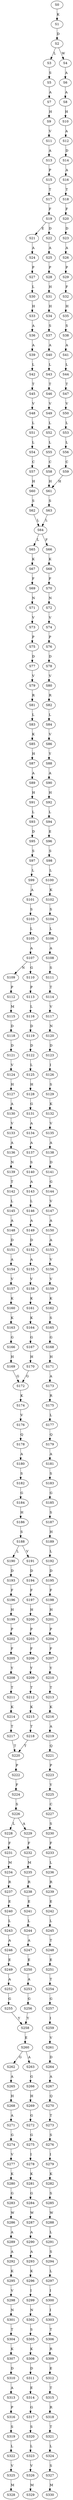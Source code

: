 strict digraph  {
	S0 -> S1 [ label = K ];
	S1 -> S2 [ label = D ];
	S2 -> S3 [ label = L ];
	S2 -> S4 [ label = W ];
	S3 -> S5 [ label = S ];
	S4 -> S6 [ label = A ];
	S5 -> S7 [ label = A ];
	S6 -> S8 [ label = A ];
	S7 -> S9 [ label = H ];
	S8 -> S10 [ label = H ];
	S9 -> S11 [ label = V ];
	S10 -> S12 [ label = A ];
	S11 -> S13 [ label = A ];
	S12 -> S14 [ label = D ];
	S13 -> S15 [ label = P ];
	S14 -> S16 [ label = A ];
	S15 -> S17 [ label = T ];
	S16 -> S18 [ label = T ];
	S17 -> S19 [ label = F ];
	S18 -> S20 [ label = F ];
	S19 -> S21 [ label = E ];
	S19 -> S22 [ label = D ];
	S20 -> S23 [ label = D ];
	S21 -> S24 [ label = A ];
	S22 -> S25 [ label = A ];
	S23 -> S26 [ label = A ];
	S24 -> S27 [ label = P ];
	S25 -> S28 [ label = P ];
	S26 -> S29 [ label = P ];
	S27 -> S30 [ label = L ];
	S28 -> S31 [ label = H ];
	S29 -> S32 [ label = F ];
	S30 -> S33 [ label = H ];
	S31 -> S34 [ label = H ];
	S32 -> S35 [ label = H ];
	S33 -> S36 [ label = A ];
	S34 -> S37 [ label = S ];
	S35 -> S38 [ label = S ];
	S36 -> S39 [ label = A ];
	S37 -> S40 [ label = A ];
	S38 -> S41 [ label = A ];
	S39 -> S42 [ label = L ];
	S40 -> S43 [ label = L ];
	S41 -> S44 [ label = L ];
	S42 -> S45 [ label = T ];
	S43 -> S46 [ label = T ];
	S44 -> S47 [ label = T ];
	S45 -> S48 [ label = V ];
	S46 -> S49 [ label = V ];
	S47 -> S50 [ label = V ];
	S48 -> S51 [ label = L ];
	S49 -> S52 [ label = L ];
	S50 -> S53 [ label = L ];
	S51 -> S54 [ label = L ];
	S52 -> S55 [ label = L ];
	S53 -> S56 [ label = L ];
	S54 -> S57 [ label = C ];
	S55 -> S58 [ label = C ];
	S56 -> S59 [ label = C ];
	S57 -> S60 [ label = H ];
	S58 -> S61 [ label = H ];
	S59 -> S61 [ label = H ];
	S60 -> S62 [ label = S ];
	S61 -> S63 [ label = S ];
	S62 -> S64 [ label = L ];
	S63 -> S64 [ label = L ];
	S64 -> S65 [ label = L ];
	S64 -> S66 [ label = F ];
	S65 -> S67 [ label = K ];
	S66 -> S68 [ label = K ];
	S67 -> S69 [ label = F ];
	S68 -> S70 [ label = F ];
	S69 -> S71 [ label = N ];
	S70 -> S72 [ label = N ];
	S71 -> S73 [ label = V ];
	S72 -> S74 [ label = V ];
	S73 -> S75 [ label = P ];
	S74 -> S76 [ label = P ];
	S75 -> S77 [ label = D ];
	S76 -> S78 [ label = D ];
	S77 -> S79 [ label = V ];
	S78 -> S80 [ label = V ];
	S79 -> S81 [ label = R ];
	S80 -> S82 [ label = R ];
	S81 -> S83 [ label = L ];
	S82 -> S84 [ label = L ];
	S83 -> S85 [ label = K ];
	S84 -> S86 [ label = V ];
	S85 -> S87 [ label = H ];
	S86 -> S88 [ label = Y ];
	S87 -> S89 [ label = A ];
	S88 -> S90 [ label = A ];
	S89 -> S91 [ label = H ];
	S90 -> S92 [ label = H ];
	S91 -> S93 [ label = L ];
	S92 -> S94 [ label = L ];
	S93 -> S95 [ label = D ];
	S94 -> S96 [ label = E ];
	S95 -> S97 [ label = S ];
	S96 -> S98 [ label = S ];
	S97 -> S99 [ label = L ];
	S98 -> S100 [ label = L ];
	S99 -> S101 [ label = A ];
	S100 -> S102 [ label = K ];
	S101 -> S103 [ label = S ];
	S102 -> S104 [ label = S ];
	S103 -> S105 [ label = L ];
	S104 -> S106 [ label = L ];
	S105 -> S107 [ label = A ];
	S106 -> S108 [ label = A ];
	S107 -> S109 [ label = N ];
	S107 -> S110 [ label = G ];
	S108 -> S111 [ label = S ];
	S109 -> S112 [ label = P ];
	S110 -> S113 [ label = P ];
	S111 -> S114 [ label = T ];
	S112 -> S115 [ label = M ];
	S113 -> S116 [ label = L ];
	S114 -> S117 [ label = V ];
	S115 -> S118 [ label = D ];
	S116 -> S119 [ label = D ];
	S117 -> S120 [ label = N ];
	S118 -> S121 [ label = D ];
	S119 -> S122 [ label = D ];
	S120 -> S123 [ label = D ];
	S121 -> S124 [ label = V ];
	S122 -> S125 [ label = L ];
	S123 -> S126 [ label = I ];
	S124 -> S127 [ label = H ];
	S125 -> S128 [ label = H ];
	S126 -> S129 [ label = S ];
	S127 -> S130 [ label = A ];
	S128 -> S131 [ label = G ];
	S129 -> S132 [ label = K ];
	S130 -> S133 [ label = V ];
	S131 -> S134 [ label = A ];
	S132 -> S135 [ label = V ];
	S133 -> S136 [ label = A ];
	S134 -> S137 [ label = A ];
	S135 -> S138 [ label = A ];
	S136 -> S139 [ label = N ];
	S137 -> S140 [ label = S ];
	S138 -> S141 [ label = D ];
	S139 -> S142 [ label = T ];
	S140 -> S143 [ label = A ];
	S141 -> S144 [ label = G ];
	S142 -> S145 [ label = L ];
	S143 -> S146 [ label = L ];
	S144 -> S147 [ label = V ];
	S145 -> S148 [ label = A ];
	S146 -> S149 [ label = A ];
	S147 -> S150 [ label = A ];
	S148 -> S151 [ label = D ];
	S149 -> S152 [ label = D ];
	S150 -> S153 [ label = A ];
	S151 -> S154 [ label = A ];
	S152 -> S155 [ label = A ];
	S153 -> S156 [ label = V ];
	S154 -> S157 [ label = V ];
	S155 -> S158 [ label = V ];
	S156 -> S159 [ label = V ];
	S157 -> S160 [ label = K ];
	S158 -> S161 [ label = K ];
	S159 -> S162 [ label = K ];
	S160 -> S163 [ label = K ];
	S161 -> S164 [ label = K ];
	S162 -> S165 [ label = S ];
	S163 -> S166 [ label = G ];
	S164 -> S167 [ label = G ];
	S165 -> S168 [ label = G ];
	S166 -> S169 [ label = H ];
	S167 -> S170 [ label = H ];
	S168 -> S171 [ label = H ];
	S169 -> S172 [ label = G ];
	S170 -> S172 [ label = G ];
	S171 -> S173 [ label = A ];
	S172 -> S174 [ label = K ];
	S173 -> S175 [ label = R ];
	S174 -> S176 [ label = V ];
	S175 -> S177 [ label = L ];
	S176 -> S178 [ label = Q ];
	S177 -> S179 [ label = Q ];
	S178 -> S180 [ label = A ];
	S179 -> S181 [ label = A ];
	S180 -> S182 [ label = S ];
	S181 -> S183 [ label = S ];
	S182 -> S184 [ label = G ];
	S183 -> S185 [ label = G ];
	S184 -> S186 [ label = H ];
	S185 -> S187 [ label = S ];
	S186 -> S188 [ label = S ];
	S187 -> S189 [ label = H ];
	S188 -> S190 [ label = L ];
	S188 -> S191 [ label = V ];
	S189 -> S192 [ label = L ];
	S190 -> S193 [ label = D ];
	S191 -> S194 [ label = D ];
	S192 -> S195 [ label = D ];
	S193 -> S196 [ label = F ];
	S194 -> S197 [ label = F ];
	S195 -> S198 [ label = F ];
	S196 -> S199 [ label = H ];
	S197 -> S200 [ label = H ];
	S198 -> S201 [ label = H ];
	S199 -> S202 [ label = P ];
	S200 -> S203 [ label = P ];
	S201 -> S204 [ label = P ];
	S202 -> S205 [ label = F ];
	S203 -> S206 [ label = F ];
	S204 -> S207 [ label = F ];
	S205 -> S208 [ label = Y ];
	S206 -> S209 [ label = Y ];
	S207 -> S210 [ label = Y ];
	S208 -> S211 [ label = T ];
	S209 -> S212 [ label = T ];
	S210 -> S213 [ label = T ];
	S211 -> S214 [ label = K ];
	S212 -> S215 [ label = K ];
	S213 -> S216 [ label = K ];
	S214 -> S217 [ label = T ];
	S215 -> S218 [ label = T ];
	S216 -> S219 [ label = A ];
	S217 -> S220 [ label = T ];
	S218 -> S220 [ label = T ];
	S219 -> S221 [ label = Q ];
	S220 -> S222 [ label = P ];
	S221 -> S223 [ label = P ];
	S222 -> S224 [ label = F ];
	S223 -> S225 [ label = Y ];
	S224 -> S226 [ label = S ];
	S225 -> S227 [ label = C ];
	S226 -> S228 [ label = L ];
	S226 -> S229 [ label = A ];
	S227 -> S230 [ label = S ];
	S228 -> S231 [ label = F ];
	S229 -> S232 [ label = F ];
	S230 -> S233 [ label = F ];
	S231 -> S234 [ label = M ];
	S232 -> S235 [ label = M ];
	S233 -> S236 [ label = L ];
	S234 -> S237 [ label = R ];
	S235 -> S238 [ label = R ];
	S236 -> S239 [ label = R ];
	S237 -> S240 [ label = E ];
	S238 -> S241 [ label = E ];
	S239 -> S242 [ label = E ];
	S240 -> S243 [ label = L ];
	S241 -> S244 [ label = L ];
	S242 -> S245 [ label = L ];
	S243 -> S246 [ label = A ];
	S244 -> S247 [ label = A ];
	S245 -> S248 [ label = T ];
	S246 -> S249 [ label = E ];
	S247 -> S250 [ label = E ];
	S248 -> S251 [ label = E ];
	S249 -> S252 [ label = A ];
	S250 -> S253 [ label = A ];
	S251 -> S254 [ label = T ];
	S252 -> S255 [ label = G ];
	S253 -> S256 [ label = G ];
	S254 -> S257 [ label = G ];
	S255 -> S258 [ label = Y ];
	S256 -> S258 [ label = Y ];
	S257 -> S259 [ label = I ];
	S258 -> S260 [ label = E ];
	S259 -> S261 [ label = V ];
	S260 -> S262 [ label = G ];
	S260 -> S263 [ label = A ];
	S261 -> S264 [ label = D ];
	S262 -> S265 [ label = A ];
	S263 -> S266 [ label = G ];
	S264 -> S267 [ label = A ];
	S265 -> S268 [ label = H ];
	S266 -> S269 [ label = H ];
	S267 -> S270 [ label = Q ];
	S268 -> S271 [ label = A ];
	S269 -> S272 [ label = G ];
	S270 -> S273 [ label = T ];
	S271 -> S274 [ label = G ];
	S272 -> S275 [ label = G ];
	S273 -> S276 [ label = S ];
	S274 -> S277 [ label = V ];
	S275 -> S278 [ label = I ];
	S276 -> S279 [ label = I ];
	S277 -> S280 [ label = K ];
	S278 -> S281 [ label = K ];
	S279 -> S282 [ label = K ];
	S280 -> S283 [ label = G ];
	S281 -> S284 [ label = G ];
	S282 -> S285 [ label = S ];
	S283 -> S286 [ label = W ];
	S284 -> S287 [ label = W ];
	S285 -> S288 [ label = W ];
	S286 -> S289 [ label = A ];
	S287 -> S290 [ label = A ];
	S288 -> S291 [ label = L ];
	S289 -> S292 [ label = A ];
	S290 -> S293 [ label = A ];
	S291 -> S294 [ label = S ];
	S292 -> S295 [ label = K ];
	S293 -> S296 [ label = K ];
	S294 -> S297 [ label = L ];
	S295 -> S298 [ label = V ];
	S296 -> S299 [ label = I ];
	S297 -> S300 [ label = I ];
	S298 -> S301 [ label = N ];
	S299 -> S302 [ label = N ];
	S300 -> S303 [ label = I ];
	S301 -> S304 [ label = T ];
	S302 -> S305 [ label = S ];
	S303 -> S306 [ label = T ];
	S304 -> S307 [ label = K ];
	S305 -> S308 [ label = K ];
	S306 -> S309 [ label = R ];
	S307 -> S310 [ label = D ];
	S308 -> S311 [ label = D ];
	S309 -> S312 [ label = E ];
	S310 -> S313 [ label = A ];
	S311 -> S314 [ label = E ];
	S312 -> S315 [ label = T ];
	S313 -> S316 [ label = P ];
	S314 -> S317 [ label = G ];
	S315 -> S318 [ label = R ];
	S316 -> S319 [ label = S ];
	S317 -> S320 [ label = S ];
	S318 -> S321 [ label = T ];
	S319 -> S322 [ label = L ];
	S320 -> S323 [ label = L ];
	S321 -> S324 [ label = L ];
	S322 -> S325 [ label = V ];
	S323 -> S326 [ label = V ];
	S324 -> S327 [ label = S ];
	S325 -> S328 [ label = M ];
	S326 -> S329 [ label = M ];
	S327 -> S330 [ label = M ];
}
